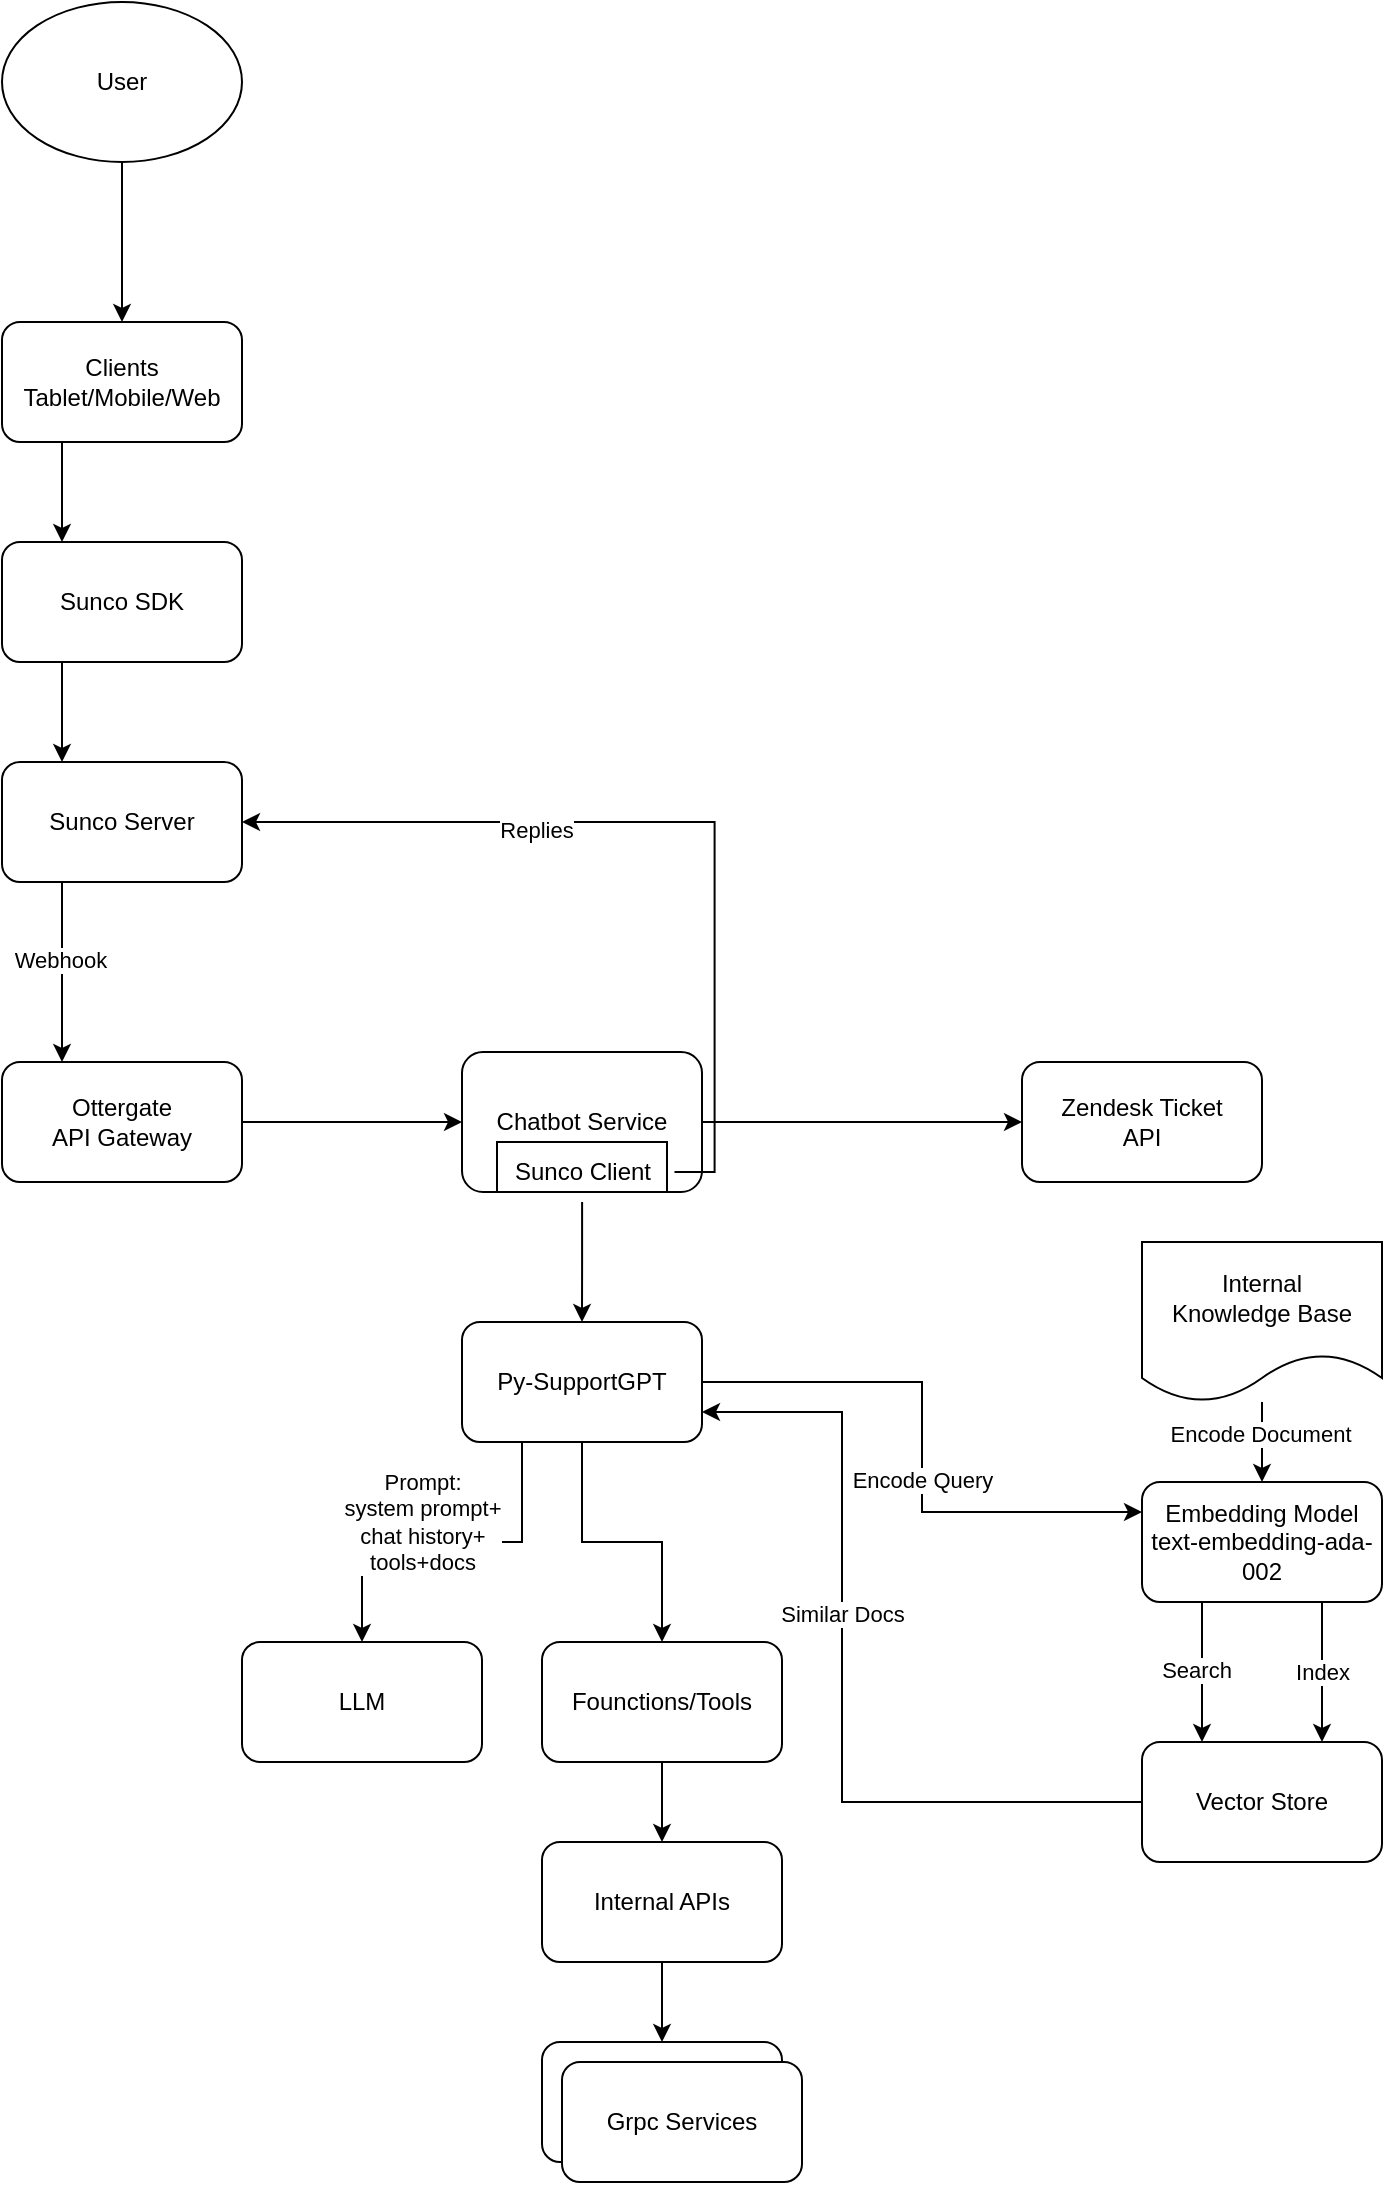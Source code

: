 <mxfile version="26.0.11">
  <diagram name="Page-1" id="E73bntxt86W5P2doF7nK">
    <mxGraphModel dx="943" dy="1071" grid="1" gridSize="10" guides="1" tooltips="1" connect="1" arrows="1" fold="1" page="1" pageScale="1" pageWidth="850" pageHeight="1100" math="0" shadow="0">
      <root>
        <mxCell id="0" />
        <mxCell id="1" parent="0" />
        <mxCell id="UpDTwZIlFveo_wN8iUtt-25" style="edgeStyle=orthogonalEdgeStyle;rounded=0;orthogonalLoop=1;jettySize=auto;html=1;exitX=0.5;exitY=1;exitDx=0;exitDy=0;entryX=0.5;entryY=0;entryDx=0;entryDy=0;" edge="1" parent="1" source="UpDTwZIlFveo_wN8iUtt-1" target="UpDTwZIlFveo_wN8iUtt-2">
          <mxGeometry relative="1" as="geometry" />
        </mxCell>
        <mxCell id="UpDTwZIlFveo_wN8iUtt-1" value="User" style="ellipse;whiteSpace=wrap;html=1;" vertex="1" parent="1">
          <mxGeometry x="120" y="150" width="120" height="80" as="geometry" />
        </mxCell>
        <mxCell id="UpDTwZIlFveo_wN8iUtt-28" style="edgeStyle=orthogonalEdgeStyle;rounded=0;orthogonalLoop=1;jettySize=auto;html=1;exitX=0.25;exitY=1;exitDx=0;exitDy=0;entryX=0.25;entryY=0;entryDx=0;entryDy=0;" edge="1" parent="1" source="UpDTwZIlFveo_wN8iUtt-2" target="UpDTwZIlFveo_wN8iUtt-3">
          <mxGeometry relative="1" as="geometry" />
        </mxCell>
        <mxCell id="UpDTwZIlFveo_wN8iUtt-2" value="Clients&lt;br&gt;Tablet/Mobile/Web" style="rounded=1;whiteSpace=wrap;html=1;" vertex="1" parent="1">
          <mxGeometry x="120" y="310" width="120" height="60" as="geometry" />
        </mxCell>
        <mxCell id="UpDTwZIlFveo_wN8iUtt-27" style="edgeStyle=orthogonalEdgeStyle;rounded=0;orthogonalLoop=1;jettySize=auto;html=1;exitX=0.25;exitY=1;exitDx=0;exitDy=0;entryX=0.25;entryY=0;entryDx=0;entryDy=0;" edge="1" parent="1" source="UpDTwZIlFveo_wN8iUtt-3" target="UpDTwZIlFveo_wN8iUtt-4">
          <mxGeometry relative="1" as="geometry" />
        </mxCell>
        <mxCell id="UpDTwZIlFveo_wN8iUtt-3" value="Sunco SDK" style="rounded=1;whiteSpace=wrap;html=1;" vertex="1" parent="1">
          <mxGeometry x="120" y="420" width="120" height="60" as="geometry" />
        </mxCell>
        <mxCell id="UpDTwZIlFveo_wN8iUtt-29" style="edgeStyle=orthogonalEdgeStyle;rounded=0;orthogonalLoop=1;jettySize=auto;html=1;exitX=0.25;exitY=1;exitDx=0;exitDy=0;entryX=0.25;entryY=0;entryDx=0;entryDy=0;" edge="1" parent="1" source="UpDTwZIlFveo_wN8iUtt-4" target="UpDTwZIlFveo_wN8iUtt-6">
          <mxGeometry relative="1" as="geometry" />
        </mxCell>
        <mxCell id="UpDTwZIlFveo_wN8iUtt-31" value="Webhook" style="edgeLabel;html=1;align=center;verticalAlign=middle;resizable=0;points=[];" vertex="1" connectable="0" parent="UpDTwZIlFveo_wN8iUtt-29">
          <mxGeometry x="-0.133" y="-1" relative="1" as="geometry">
            <mxPoint as="offset" />
          </mxGeometry>
        </mxCell>
        <mxCell id="UpDTwZIlFveo_wN8iUtt-4" value="Sunco Server" style="rounded=1;whiteSpace=wrap;html=1;" vertex="1" parent="1">
          <mxGeometry x="120" y="530" width="120" height="60" as="geometry" />
        </mxCell>
        <mxCell id="UpDTwZIlFveo_wN8iUtt-30" style="edgeStyle=orthogonalEdgeStyle;rounded=0;orthogonalLoop=1;jettySize=auto;html=1;exitX=1;exitY=0.5;exitDx=0;exitDy=0;entryX=0;entryY=0.5;entryDx=0;entryDy=0;" edge="1" parent="1" source="UpDTwZIlFveo_wN8iUtt-6" target="UpDTwZIlFveo_wN8iUtt-7">
          <mxGeometry relative="1" as="geometry" />
        </mxCell>
        <mxCell id="UpDTwZIlFveo_wN8iUtt-6" value="Ottergate&lt;br&gt;API Gateway" style="rounded=1;whiteSpace=wrap;html=1;" vertex="1" parent="1">
          <mxGeometry x="120" y="680" width="120" height="60" as="geometry" />
        </mxCell>
        <mxCell id="UpDTwZIlFveo_wN8iUtt-10" value="" style="group" vertex="1" connectable="0" parent="1">
          <mxGeometry x="350" y="675" width="120" height="75" as="geometry" />
        </mxCell>
        <mxCell id="UpDTwZIlFveo_wN8iUtt-7" value="Chatbot Service" style="rounded=1;whiteSpace=wrap;html=1;" vertex="1" parent="UpDTwZIlFveo_wN8iUtt-10">
          <mxGeometry width="120" height="70" as="geometry" />
        </mxCell>
        <mxCell id="UpDTwZIlFveo_wN8iUtt-8" value="" style="rounded=0;whiteSpace=wrap;html=1;" vertex="1" parent="UpDTwZIlFveo_wN8iUtt-10">
          <mxGeometry x="17.5" y="45" width="85" height="25" as="geometry" />
        </mxCell>
        <mxCell id="UpDTwZIlFveo_wN8iUtt-9" value="Sunco Client" style="text;html=1;align=center;verticalAlign=middle;whiteSpace=wrap;rounded=0;" vertex="1" parent="UpDTwZIlFveo_wN8iUtt-10">
          <mxGeometry x="13.75" y="45" width="92.5" height="30" as="geometry" />
        </mxCell>
        <mxCell id="UpDTwZIlFveo_wN8iUtt-11" style="edgeStyle=orthogonalEdgeStyle;rounded=0;orthogonalLoop=1;jettySize=auto;html=1;exitX=1;exitY=0.5;exitDx=0;exitDy=0;entryX=1;entryY=0.5;entryDx=0;entryDy=0;" edge="1" parent="1" source="UpDTwZIlFveo_wN8iUtt-9" target="UpDTwZIlFveo_wN8iUtt-4">
          <mxGeometry relative="1" as="geometry" />
        </mxCell>
        <mxCell id="UpDTwZIlFveo_wN8iUtt-12" value="Replies" style="edgeLabel;html=1;align=center;verticalAlign=middle;resizable=0;points=[];" vertex="1" connectable="0" parent="UpDTwZIlFveo_wN8iUtt-11">
          <mxGeometry x="0.318" y="4" relative="1" as="geometry">
            <mxPoint as="offset" />
          </mxGeometry>
        </mxCell>
        <mxCell id="UpDTwZIlFveo_wN8iUtt-13" value="Zendesk Ticket&lt;br&gt;API" style="rounded=1;whiteSpace=wrap;html=1;" vertex="1" parent="1">
          <mxGeometry x="630" y="680" width="120" height="60" as="geometry" />
        </mxCell>
        <mxCell id="UpDTwZIlFveo_wN8iUtt-35" style="edgeStyle=orthogonalEdgeStyle;rounded=0;orthogonalLoop=1;jettySize=auto;html=1;exitX=0.25;exitY=1;exitDx=0;exitDy=0;" edge="1" parent="1" source="UpDTwZIlFveo_wN8iUtt-18" target="UpDTwZIlFveo_wN8iUtt-19">
          <mxGeometry relative="1" as="geometry" />
        </mxCell>
        <mxCell id="UpDTwZIlFveo_wN8iUtt-57" value="Prompt: &lt;br&gt;system prompt+&lt;br&gt;chat history+&lt;br&gt;tools+docs" style="edgeLabel;html=1;align=center;verticalAlign=middle;resizable=0;points=[];" vertex="1" connectable="0" parent="UpDTwZIlFveo_wN8iUtt-35">
          <mxGeometry x="-0.089" y="1" relative="1" as="geometry">
            <mxPoint x="-18" y="-11" as="offset" />
          </mxGeometry>
        </mxCell>
        <mxCell id="UpDTwZIlFveo_wN8iUtt-36" style="edgeStyle=orthogonalEdgeStyle;rounded=0;orthogonalLoop=1;jettySize=auto;html=1;exitX=0.5;exitY=1;exitDx=0;exitDy=0;entryX=0.5;entryY=0;entryDx=0;entryDy=0;" edge="1" parent="1" source="UpDTwZIlFveo_wN8iUtt-18" target="UpDTwZIlFveo_wN8iUtt-20">
          <mxGeometry relative="1" as="geometry" />
        </mxCell>
        <mxCell id="UpDTwZIlFveo_wN8iUtt-51" style="edgeStyle=orthogonalEdgeStyle;rounded=0;orthogonalLoop=1;jettySize=auto;html=1;exitX=1;exitY=0.5;exitDx=0;exitDy=0;entryX=0;entryY=0.25;entryDx=0;entryDy=0;" edge="1" parent="1" source="UpDTwZIlFveo_wN8iUtt-18" target="UpDTwZIlFveo_wN8iUtt-45">
          <mxGeometry relative="1" as="geometry" />
        </mxCell>
        <mxCell id="UpDTwZIlFveo_wN8iUtt-52" value="Encode Query" style="edgeLabel;html=1;align=center;verticalAlign=middle;resizable=0;points=[];" vertex="1" connectable="0" parent="UpDTwZIlFveo_wN8iUtt-51">
          <mxGeometry x="0.116" relative="1" as="geometry">
            <mxPoint as="offset" />
          </mxGeometry>
        </mxCell>
        <mxCell id="UpDTwZIlFveo_wN8iUtt-18" value="Py-SupportGPT" style="rounded=1;whiteSpace=wrap;html=1;" vertex="1" parent="1">
          <mxGeometry x="350" y="810" width="120" height="60" as="geometry" />
        </mxCell>
        <mxCell id="UpDTwZIlFveo_wN8iUtt-19" value="LLM" style="rounded=1;whiteSpace=wrap;html=1;" vertex="1" parent="1">
          <mxGeometry x="240" y="970" width="120" height="60" as="geometry" />
        </mxCell>
        <mxCell id="UpDTwZIlFveo_wN8iUtt-38" style="edgeStyle=orthogonalEdgeStyle;rounded=0;orthogonalLoop=1;jettySize=auto;html=1;exitX=0.5;exitY=1;exitDx=0;exitDy=0;" edge="1" parent="1" source="UpDTwZIlFveo_wN8iUtt-20" target="UpDTwZIlFveo_wN8iUtt-22">
          <mxGeometry relative="1" as="geometry" />
        </mxCell>
        <mxCell id="UpDTwZIlFveo_wN8iUtt-20" value="Founctions/Tools" style="rounded=1;whiteSpace=wrap;html=1;" vertex="1" parent="1">
          <mxGeometry x="390" y="970" width="120" height="60" as="geometry" />
        </mxCell>
        <mxCell id="UpDTwZIlFveo_wN8iUtt-55" style="edgeStyle=orthogonalEdgeStyle;rounded=0;orthogonalLoop=1;jettySize=auto;html=1;exitX=0;exitY=0.5;exitDx=0;exitDy=0;entryX=1;entryY=0.75;entryDx=0;entryDy=0;" edge="1" parent="1" source="UpDTwZIlFveo_wN8iUtt-21" target="UpDTwZIlFveo_wN8iUtt-18">
          <mxGeometry relative="1" as="geometry">
            <Array as="points">
              <mxPoint x="540" y="1050" />
              <mxPoint x="540" y="855" />
            </Array>
          </mxGeometry>
        </mxCell>
        <mxCell id="UpDTwZIlFveo_wN8iUtt-56" value="Similar Docs" style="edgeLabel;html=1;align=center;verticalAlign=middle;resizable=0;points=[];" vertex="1" connectable="0" parent="UpDTwZIlFveo_wN8iUtt-55">
          <mxGeometry x="0.176" relative="1" as="geometry">
            <mxPoint as="offset" />
          </mxGeometry>
        </mxCell>
        <mxCell id="UpDTwZIlFveo_wN8iUtt-21" value="Vector Store" style="rounded=1;whiteSpace=wrap;html=1;" vertex="1" parent="1">
          <mxGeometry x="690" y="1020" width="120" height="60" as="geometry" />
        </mxCell>
        <mxCell id="UpDTwZIlFveo_wN8iUtt-39" style="edgeStyle=orthogonalEdgeStyle;rounded=0;orthogonalLoop=1;jettySize=auto;html=1;exitX=0.5;exitY=1;exitDx=0;exitDy=0;entryX=0.5;entryY=0;entryDx=0;entryDy=0;" edge="1" parent="1" source="UpDTwZIlFveo_wN8iUtt-22" target="UpDTwZIlFveo_wN8iUtt-23">
          <mxGeometry relative="1" as="geometry" />
        </mxCell>
        <mxCell id="UpDTwZIlFveo_wN8iUtt-22" value="Internal APIs" style="rounded=1;whiteSpace=wrap;html=1;" vertex="1" parent="1">
          <mxGeometry x="390" y="1070" width="120" height="60" as="geometry" />
        </mxCell>
        <mxCell id="UpDTwZIlFveo_wN8iUtt-23" value="Grpc Services" style="rounded=1;whiteSpace=wrap;html=1;" vertex="1" parent="1">
          <mxGeometry x="390" y="1170" width="120" height="60" as="geometry" />
        </mxCell>
        <mxCell id="UpDTwZIlFveo_wN8iUtt-24" value="Grpc Services" style="rounded=1;whiteSpace=wrap;html=1;" vertex="1" parent="1">
          <mxGeometry x="400" y="1180" width="120" height="60" as="geometry" />
        </mxCell>
        <mxCell id="UpDTwZIlFveo_wN8iUtt-32" style="edgeStyle=orthogonalEdgeStyle;rounded=0;orthogonalLoop=1;jettySize=auto;html=1;exitX=1;exitY=0.5;exitDx=0;exitDy=0;" edge="1" parent="1" source="UpDTwZIlFveo_wN8iUtt-7" target="UpDTwZIlFveo_wN8iUtt-13">
          <mxGeometry relative="1" as="geometry" />
        </mxCell>
        <mxCell id="UpDTwZIlFveo_wN8iUtt-33" value="" style="edgeStyle=orthogonalEdgeStyle;rounded=0;orthogonalLoop=1;jettySize=auto;html=1;" edge="1" parent="1" source="UpDTwZIlFveo_wN8iUtt-9" target="UpDTwZIlFveo_wN8iUtt-18">
          <mxGeometry relative="1" as="geometry" />
        </mxCell>
        <mxCell id="UpDTwZIlFveo_wN8iUtt-46" style="edgeStyle=orthogonalEdgeStyle;rounded=0;orthogonalLoop=1;jettySize=auto;html=1;entryX=0.5;entryY=0;entryDx=0;entryDy=0;" edge="1" parent="1" source="UpDTwZIlFveo_wN8iUtt-42" target="UpDTwZIlFveo_wN8iUtt-45">
          <mxGeometry relative="1" as="geometry" />
        </mxCell>
        <mxCell id="UpDTwZIlFveo_wN8iUtt-50" value="Encode Document" style="edgeLabel;html=1;align=center;verticalAlign=middle;resizable=0;points=[];" vertex="1" connectable="0" parent="UpDTwZIlFveo_wN8iUtt-46">
          <mxGeometry x="-0.2" y="-1" relative="1" as="geometry">
            <mxPoint as="offset" />
          </mxGeometry>
        </mxCell>
        <mxCell id="UpDTwZIlFveo_wN8iUtt-42" value="Internal&lt;br&gt;Knowledge Base" style="shape=document;whiteSpace=wrap;html=1;boundedLbl=1;" vertex="1" parent="1">
          <mxGeometry x="690" y="770" width="120" height="80" as="geometry" />
        </mxCell>
        <mxCell id="UpDTwZIlFveo_wN8iUtt-47" value="Index" style="edgeStyle=orthogonalEdgeStyle;rounded=0;orthogonalLoop=1;jettySize=auto;html=1;exitX=0.75;exitY=1;exitDx=0;exitDy=0;entryX=0.75;entryY=0;entryDx=0;entryDy=0;" edge="1" parent="1" source="UpDTwZIlFveo_wN8iUtt-45" target="UpDTwZIlFveo_wN8iUtt-21">
          <mxGeometry relative="1" as="geometry">
            <mxPoint as="offset" />
          </mxGeometry>
        </mxCell>
        <mxCell id="UpDTwZIlFveo_wN8iUtt-53" style="edgeStyle=orthogonalEdgeStyle;rounded=0;orthogonalLoop=1;jettySize=auto;html=1;exitX=0.25;exitY=1;exitDx=0;exitDy=0;entryX=0.25;entryY=0;entryDx=0;entryDy=0;" edge="1" parent="1" source="UpDTwZIlFveo_wN8iUtt-45" target="UpDTwZIlFveo_wN8iUtt-21">
          <mxGeometry relative="1" as="geometry" />
        </mxCell>
        <mxCell id="UpDTwZIlFveo_wN8iUtt-54" value="Search" style="edgeLabel;html=1;align=center;verticalAlign=middle;resizable=0;points=[];" vertex="1" connectable="0" parent="UpDTwZIlFveo_wN8iUtt-53">
          <mxGeometry x="-0.029" y="-3" relative="1" as="geometry">
            <mxPoint as="offset" />
          </mxGeometry>
        </mxCell>
        <mxCell id="UpDTwZIlFveo_wN8iUtt-45" value="Embedding Model&lt;br&gt;text-embedding-ada-002" style="rounded=1;whiteSpace=wrap;html=1;" vertex="1" parent="1">
          <mxGeometry x="690" y="890" width="120" height="60" as="geometry" />
        </mxCell>
      </root>
    </mxGraphModel>
  </diagram>
</mxfile>

